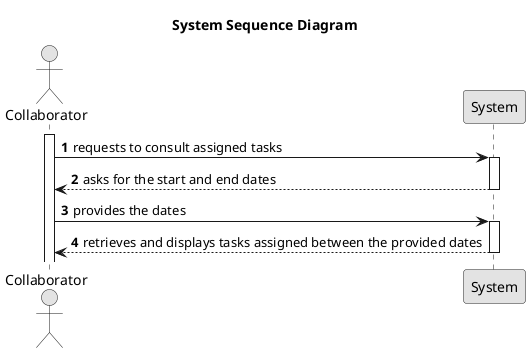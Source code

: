 @startuml
skinparam monochrome true
skinparam packageStyle rectangle
skinparam shadowing false

title System Sequence Diagram

autonumber

actor "Collaborator"
participant "System" as System

activate Collaborator

Collaborator -> System : requests to consult assigned tasks
activate System

System --> Collaborator : asks for the start and end dates
deactivate System

Collaborator -> System : provides the dates
activate System

System --> Collaborator : retrieves and displays tasks assigned between the provided dates
deactivate System

@enduml